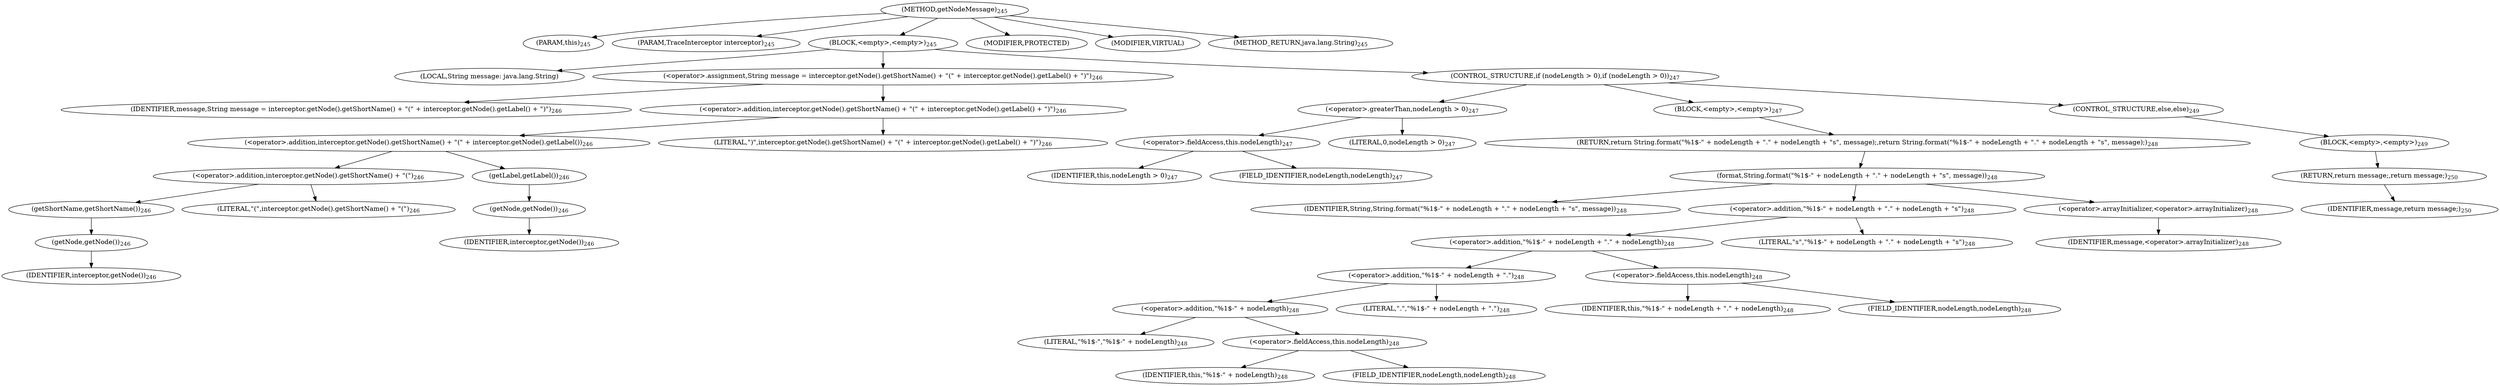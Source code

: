 digraph "getNodeMessage" {  
"674" [label = <(METHOD,getNodeMessage)<SUB>245</SUB>> ]
"675" [label = <(PARAM,this)<SUB>245</SUB>> ]
"676" [label = <(PARAM,TraceInterceptor interceptor)<SUB>245</SUB>> ]
"677" [label = <(BLOCK,&lt;empty&gt;,&lt;empty&gt;)<SUB>245</SUB>> ]
"678" [label = <(LOCAL,String message: java.lang.String)> ]
"679" [label = <(&lt;operator&gt;.assignment,String message = interceptor.getNode().getShortName() + &quot;(&quot; + interceptor.getNode().getLabel() + &quot;)&quot;)<SUB>246</SUB>> ]
"680" [label = <(IDENTIFIER,message,String message = interceptor.getNode().getShortName() + &quot;(&quot; + interceptor.getNode().getLabel() + &quot;)&quot;)<SUB>246</SUB>> ]
"681" [label = <(&lt;operator&gt;.addition,interceptor.getNode().getShortName() + &quot;(&quot; + interceptor.getNode().getLabel() + &quot;)&quot;)<SUB>246</SUB>> ]
"682" [label = <(&lt;operator&gt;.addition,interceptor.getNode().getShortName() + &quot;(&quot; + interceptor.getNode().getLabel())<SUB>246</SUB>> ]
"683" [label = <(&lt;operator&gt;.addition,interceptor.getNode().getShortName() + &quot;(&quot;)<SUB>246</SUB>> ]
"684" [label = <(getShortName,getShortName())<SUB>246</SUB>> ]
"685" [label = <(getNode,getNode())<SUB>246</SUB>> ]
"686" [label = <(IDENTIFIER,interceptor,getNode())<SUB>246</SUB>> ]
"687" [label = <(LITERAL,&quot;(&quot;,interceptor.getNode().getShortName() + &quot;(&quot;)<SUB>246</SUB>> ]
"688" [label = <(getLabel,getLabel())<SUB>246</SUB>> ]
"689" [label = <(getNode,getNode())<SUB>246</SUB>> ]
"690" [label = <(IDENTIFIER,interceptor,getNode())<SUB>246</SUB>> ]
"691" [label = <(LITERAL,&quot;)&quot;,interceptor.getNode().getShortName() + &quot;(&quot; + interceptor.getNode().getLabel() + &quot;)&quot;)<SUB>246</SUB>> ]
"692" [label = <(CONTROL_STRUCTURE,if (nodeLength &gt; 0),if (nodeLength &gt; 0))<SUB>247</SUB>> ]
"693" [label = <(&lt;operator&gt;.greaterThan,nodeLength &gt; 0)<SUB>247</SUB>> ]
"694" [label = <(&lt;operator&gt;.fieldAccess,this.nodeLength)<SUB>247</SUB>> ]
"695" [label = <(IDENTIFIER,this,nodeLength &gt; 0)<SUB>247</SUB>> ]
"696" [label = <(FIELD_IDENTIFIER,nodeLength,nodeLength)<SUB>247</SUB>> ]
"697" [label = <(LITERAL,0,nodeLength &gt; 0)<SUB>247</SUB>> ]
"698" [label = <(BLOCK,&lt;empty&gt;,&lt;empty&gt;)<SUB>247</SUB>> ]
"699" [label = <(RETURN,return String.format(&quot;%1$-&quot; + nodeLength + &quot;.&quot; + nodeLength + &quot;s&quot;, message);,return String.format(&quot;%1$-&quot; + nodeLength + &quot;.&quot; + nodeLength + &quot;s&quot;, message);)<SUB>248</SUB>> ]
"700" [label = <(format,String.format(&quot;%1$-&quot; + nodeLength + &quot;.&quot; + nodeLength + &quot;s&quot;, message))<SUB>248</SUB>> ]
"701" [label = <(IDENTIFIER,String,String.format(&quot;%1$-&quot; + nodeLength + &quot;.&quot; + nodeLength + &quot;s&quot;, message))<SUB>248</SUB>> ]
"702" [label = <(&lt;operator&gt;.addition,&quot;%1$-&quot; + nodeLength + &quot;.&quot; + nodeLength + &quot;s&quot;)<SUB>248</SUB>> ]
"703" [label = <(&lt;operator&gt;.addition,&quot;%1$-&quot; + nodeLength + &quot;.&quot; + nodeLength)<SUB>248</SUB>> ]
"704" [label = <(&lt;operator&gt;.addition,&quot;%1$-&quot; + nodeLength + &quot;.&quot;)<SUB>248</SUB>> ]
"705" [label = <(&lt;operator&gt;.addition,&quot;%1$-&quot; + nodeLength)<SUB>248</SUB>> ]
"706" [label = <(LITERAL,&quot;%1$-&quot;,&quot;%1$-&quot; + nodeLength)<SUB>248</SUB>> ]
"707" [label = <(&lt;operator&gt;.fieldAccess,this.nodeLength)<SUB>248</SUB>> ]
"708" [label = <(IDENTIFIER,this,&quot;%1$-&quot; + nodeLength)<SUB>248</SUB>> ]
"709" [label = <(FIELD_IDENTIFIER,nodeLength,nodeLength)<SUB>248</SUB>> ]
"710" [label = <(LITERAL,&quot;.&quot;,&quot;%1$-&quot; + nodeLength + &quot;.&quot;)<SUB>248</SUB>> ]
"711" [label = <(&lt;operator&gt;.fieldAccess,this.nodeLength)<SUB>248</SUB>> ]
"712" [label = <(IDENTIFIER,this,&quot;%1$-&quot; + nodeLength + &quot;.&quot; + nodeLength)<SUB>248</SUB>> ]
"713" [label = <(FIELD_IDENTIFIER,nodeLength,nodeLength)<SUB>248</SUB>> ]
"714" [label = <(LITERAL,&quot;s&quot;,&quot;%1$-&quot; + nodeLength + &quot;.&quot; + nodeLength + &quot;s&quot;)<SUB>248</SUB>> ]
"715" [label = <(&lt;operator&gt;.arrayInitializer,&lt;operator&gt;.arrayInitializer)<SUB>248</SUB>> ]
"716" [label = <(IDENTIFIER,message,&lt;operator&gt;.arrayInitializer)<SUB>248</SUB>> ]
"717" [label = <(CONTROL_STRUCTURE,else,else)<SUB>249</SUB>> ]
"718" [label = <(BLOCK,&lt;empty&gt;,&lt;empty&gt;)<SUB>249</SUB>> ]
"719" [label = <(RETURN,return message;,return message;)<SUB>250</SUB>> ]
"720" [label = <(IDENTIFIER,message,return message;)<SUB>250</SUB>> ]
"721" [label = <(MODIFIER,PROTECTED)> ]
"722" [label = <(MODIFIER,VIRTUAL)> ]
"723" [label = <(METHOD_RETURN,java.lang.String)<SUB>245</SUB>> ]
  "674" -> "675" 
  "674" -> "676" 
  "674" -> "677" 
  "674" -> "721" 
  "674" -> "722" 
  "674" -> "723" 
  "677" -> "678" 
  "677" -> "679" 
  "677" -> "692" 
  "679" -> "680" 
  "679" -> "681" 
  "681" -> "682" 
  "681" -> "691" 
  "682" -> "683" 
  "682" -> "688" 
  "683" -> "684" 
  "683" -> "687" 
  "684" -> "685" 
  "685" -> "686" 
  "688" -> "689" 
  "689" -> "690" 
  "692" -> "693" 
  "692" -> "698" 
  "692" -> "717" 
  "693" -> "694" 
  "693" -> "697" 
  "694" -> "695" 
  "694" -> "696" 
  "698" -> "699" 
  "699" -> "700" 
  "700" -> "701" 
  "700" -> "702" 
  "700" -> "715" 
  "702" -> "703" 
  "702" -> "714" 
  "703" -> "704" 
  "703" -> "711" 
  "704" -> "705" 
  "704" -> "710" 
  "705" -> "706" 
  "705" -> "707" 
  "707" -> "708" 
  "707" -> "709" 
  "711" -> "712" 
  "711" -> "713" 
  "715" -> "716" 
  "717" -> "718" 
  "718" -> "719" 
  "719" -> "720" 
}
